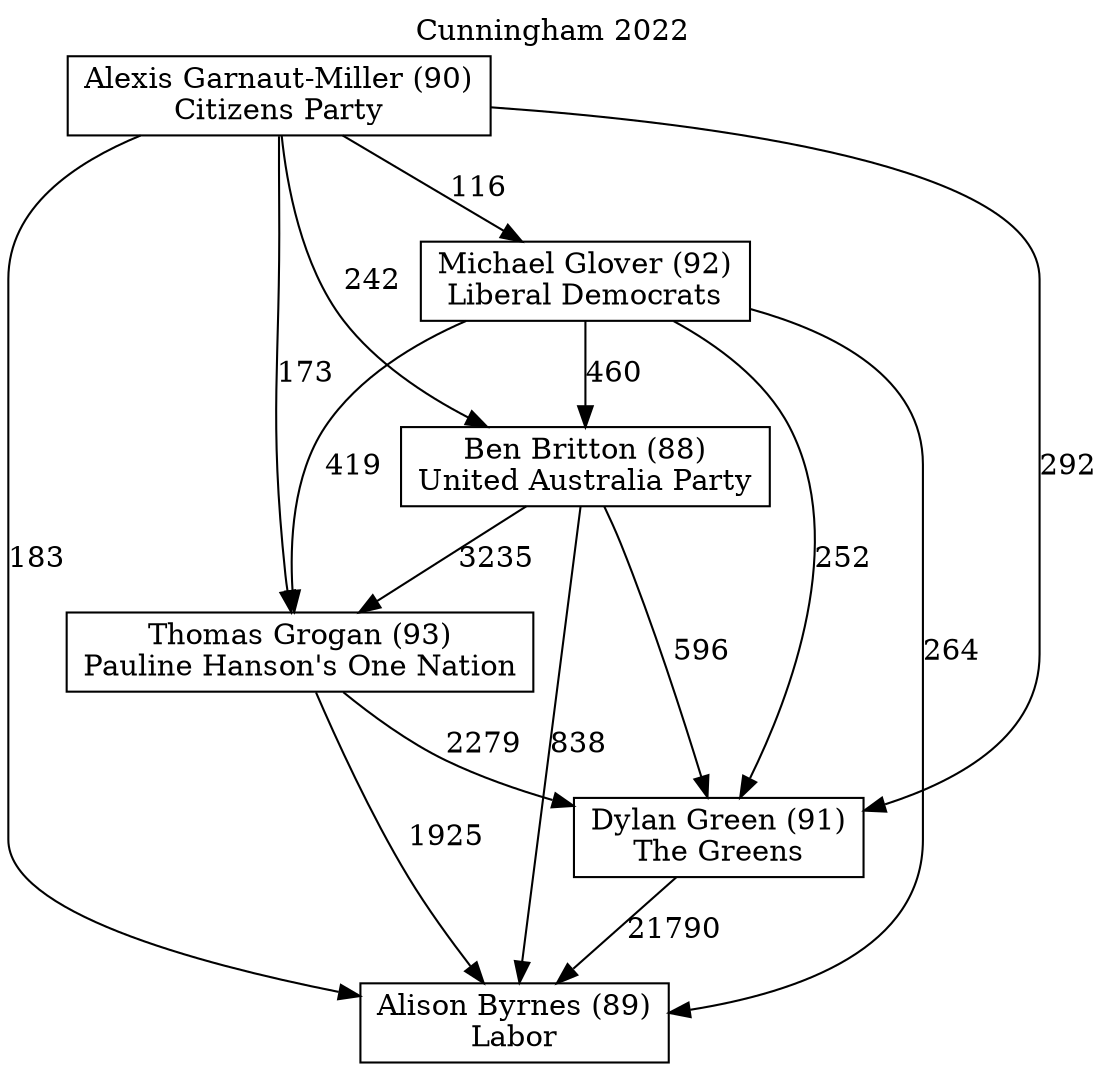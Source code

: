 // House preference flow
digraph "Alison Byrnes (89)_Cunningham_2022" {
	graph [label="Cunningham 2022" labelloc=t mclimit=10]
	node [shape=box]
	"Alexis Garnaut-Miller (90)" [label="Alexis Garnaut-Miller (90)
Citizens Party"]
	"Alison Byrnes (89)" [label="Alison Byrnes (89)
Labor"]
	"Ben Britton (88)" [label="Ben Britton (88)
United Australia Party"]
	"Dylan Green (91)" [label="Dylan Green (91)
The Greens"]
	"Michael Glover (92)" [label="Michael Glover (92)
Liberal Democrats"]
	"Thomas Grogan (93)" [label="Thomas Grogan (93)
Pauline Hanson's One Nation"]
	"Alexis Garnaut-Miller (90)" -> "Alison Byrnes (89)" [label=183]
	"Alexis Garnaut-Miller (90)" -> "Ben Britton (88)" [label=242]
	"Alexis Garnaut-Miller (90)" -> "Dylan Green (91)" [label=292]
	"Alexis Garnaut-Miller (90)" -> "Michael Glover (92)" [label=116]
	"Alexis Garnaut-Miller (90)" -> "Thomas Grogan (93)" [label=173]
	"Ben Britton (88)" -> "Alison Byrnes (89)" [label=838]
	"Ben Britton (88)" -> "Dylan Green (91)" [label=596]
	"Ben Britton (88)" -> "Thomas Grogan (93)" [label=3235]
	"Dylan Green (91)" -> "Alison Byrnes (89)" [label=21790]
	"Michael Glover (92)" -> "Alison Byrnes (89)" [label=264]
	"Michael Glover (92)" -> "Ben Britton (88)" [label=460]
	"Michael Glover (92)" -> "Dylan Green (91)" [label=252]
	"Michael Glover (92)" -> "Thomas Grogan (93)" [label=419]
	"Thomas Grogan (93)" -> "Alison Byrnes (89)" [label=1925]
	"Thomas Grogan (93)" -> "Dylan Green (91)" [label=2279]
}
